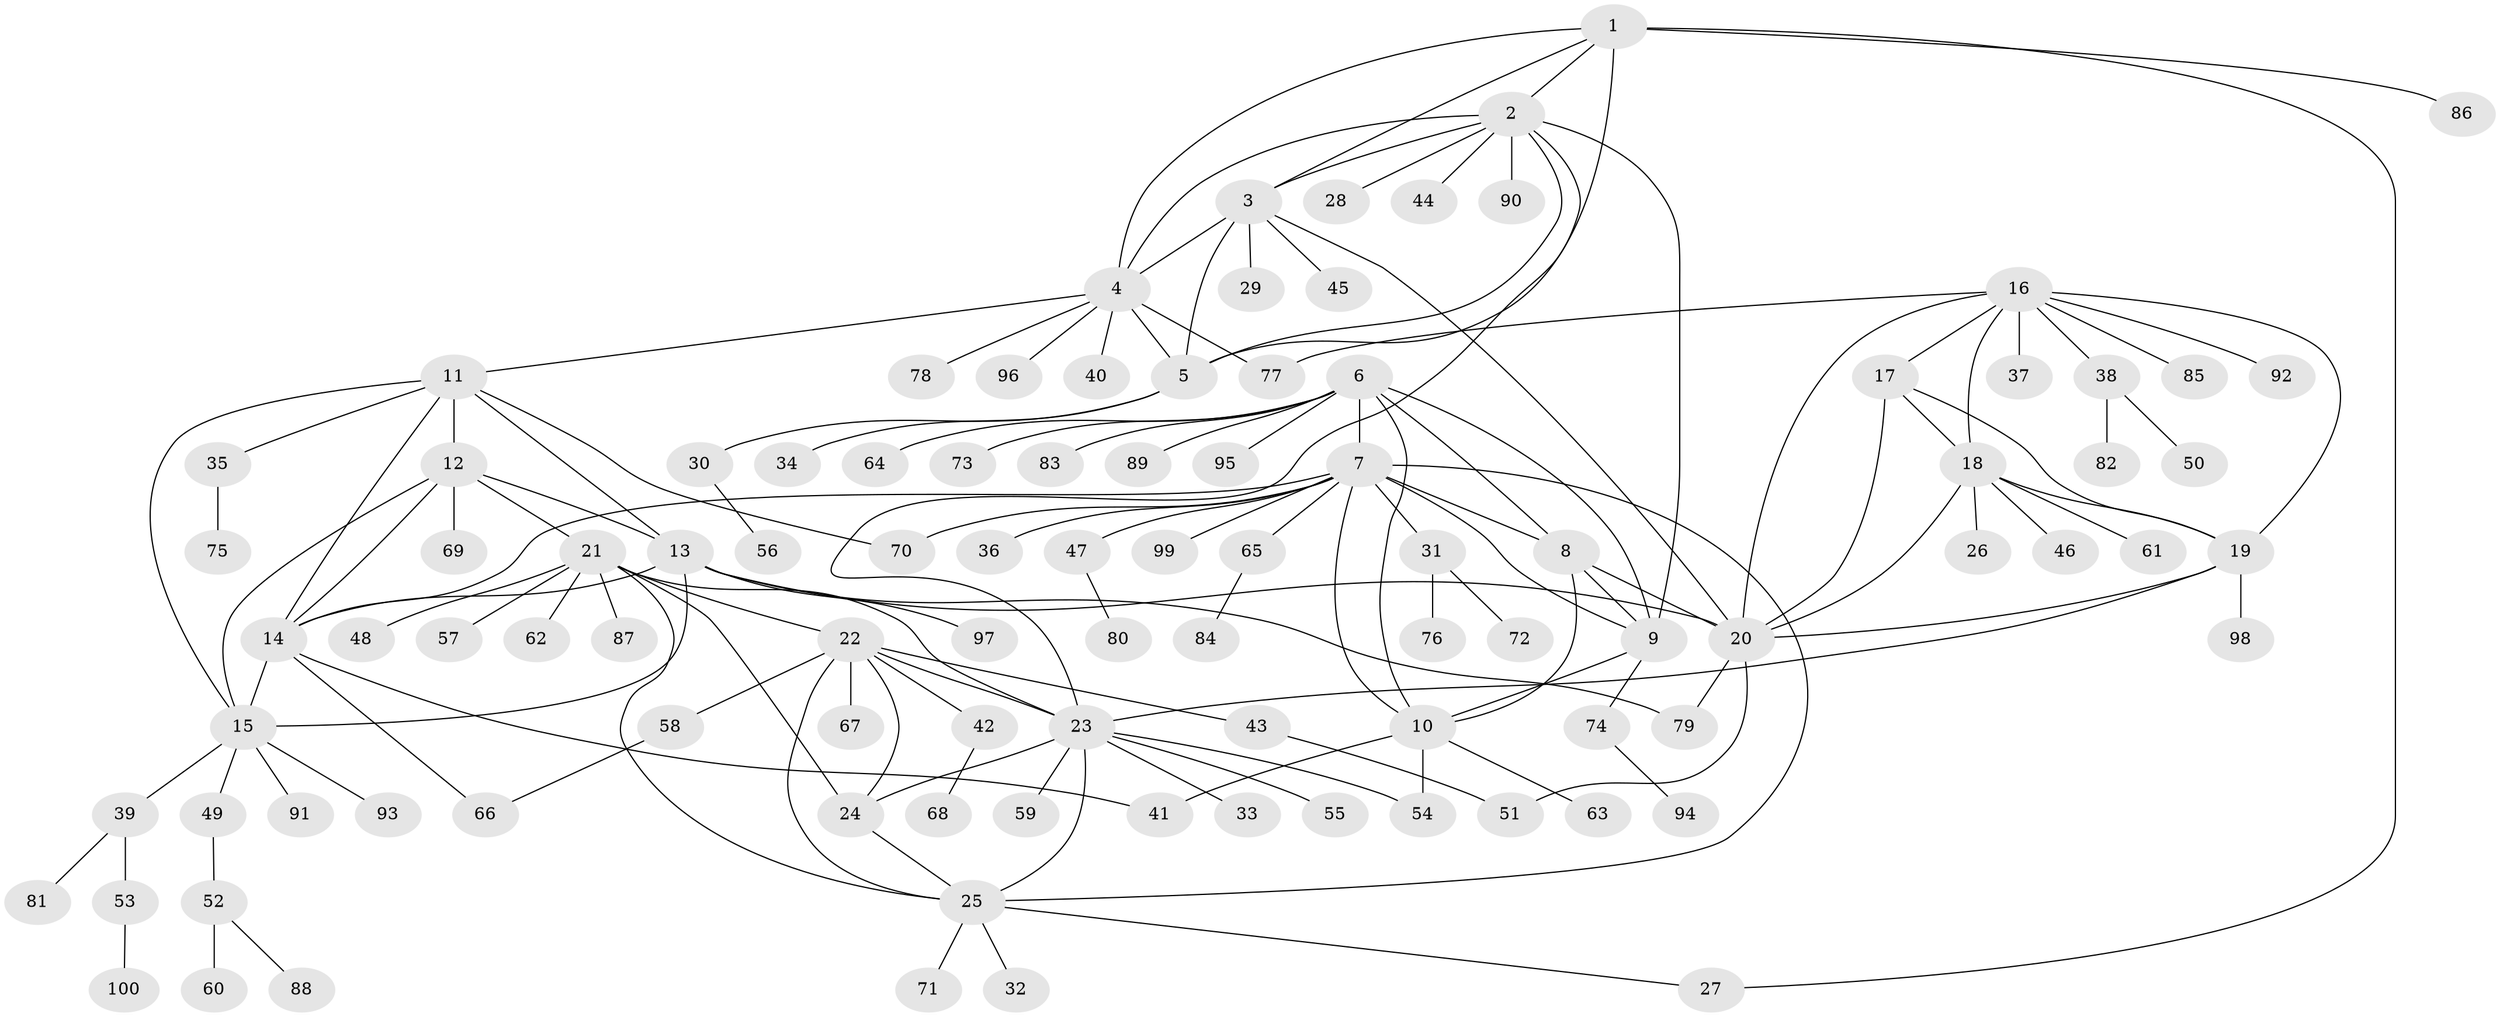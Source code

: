 // Generated by graph-tools (version 1.1) at 2025/11/02/27/25 16:11:33]
// undirected, 100 vertices, 143 edges
graph export_dot {
graph [start="1"]
  node [color=gray90,style=filled];
  1;
  2;
  3;
  4;
  5;
  6;
  7;
  8;
  9;
  10;
  11;
  12;
  13;
  14;
  15;
  16;
  17;
  18;
  19;
  20;
  21;
  22;
  23;
  24;
  25;
  26;
  27;
  28;
  29;
  30;
  31;
  32;
  33;
  34;
  35;
  36;
  37;
  38;
  39;
  40;
  41;
  42;
  43;
  44;
  45;
  46;
  47;
  48;
  49;
  50;
  51;
  52;
  53;
  54;
  55;
  56;
  57;
  58;
  59;
  60;
  61;
  62;
  63;
  64;
  65;
  66;
  67;
  68;
  69;
  70;
  71;
  72;
  73;
  74;
  75;
  76;
  77;
  78;
  79;
  80;
  81;
  82;
  83;
  84;
  85;
  86;
  87;
  88;
  89;
  90;
  91;
  92;
  93;
  94;
  95;
  96;
  97;
  98;
  99;
  100;
  1 -- 2;
  1 -- 3;
  1 -- 4;
  1 -- 5;
  1 -- 27;
  1 -- 86;
  2 -- 3;
  2 -- 4;
  2 -- 5;
  2 -- 9;
  2 -- 23;
  2 -- 28;
  2 -- 44;
  2 -- 90;
  3 -- 4;
  3 -- 5;
  3 -- 20;
  3 -- 29;
  3 -- 45;
  4 -- 5;
  4 -- 11;
  4 -- 40;
  4 -- 77;
  4 -- 78;
  4 -- 96;
  5 -- 30;
  5 -- 34;
  6 -- 7;
  6 -- 8;
  6 -- 9;
  6 -- 10;
  6 -- 64;
  6 -- 73;
  6 -- 83;
  6 -- 89;
  6 -- 95;
  7 -- 8;
  7 -- 9;
  7 -- 10;
  7 -- 14;
  7 -- 25;
  7 -- 31;
  7 -- 36;
  7 -- 47;
  7 -- 65;
  7 -- 70;
  7 -- 99;
  8 -- 9;
  8 -- 10;
  8 -- 20;
  9 -- 10;
  9 -- 74;
  10 -- 41;
  10 -- 54;
  10 -- 63;
  11 -- 12;
  11 -- 13;
  11 -- 14;
  11 -- 15;
  11 -- 35;
  11 -- 70;
  12 -- 13;
  12 -- 14;
  12 -- 15;
  12 -- 21;
  12 -- 69;
  13 -- 14;
  13 -- 15;
  13 -- 20;
  13 -- 79;
  13 -- 97;
  14 -- 15;
  14 -- 41;
  14 -- 66;
  15 -- 39;
  15 -- 49;
  15 -- 91;
  15 -- 93;
  16 -- 17;
  16 -- 18;
  16 -- 19;
  16 -- 20;
  16 -- 37;
  16 -- 38;
  16 -- 77;
  16 -- 85;
  16 -- 92;
  17 -- 18;
  17 -- 19;
  17 -- 20;
  18 -- 19;
  18 -- 20;
  18 -- 26;
  18 -- 46;
  18 -- 61;
  19 -- 20;
  19 -- 23;
  19 -- 98;
  20 -- 51;
  20 -- 79;
  21 -- 22;
  21 -- 23;
  21 -- 24;
  21 -- 25;
  21 -- 48;
  21 -- 57;
  21 -- 62;
  21 -- 87;
  22 -- 23;
  22 -- 24;
  22 -- 25;
  22 -- 42;
  22 -- 43;
  22 -- 58;
  22 -- 67;
  23 -- 24;
  23 -- 25;
  23 -- 33;
  23 -- 54;
  23 -- 55;
  23 -- 59;
  24 -- 25;
  25 -- 27;
  25 -- 32;
  25 -- 71;
  30 -- 56;
  31 -- 72;
  31 -- 76;
  35 -- 75;
  38 -- 50;
  38 -- 82;
  39 -- 53;
  39 -- 81;
  42 -- 68;
  43 -- 51;
  47 -- 80;
  49 -- 52;
  52 -- 60;
  52 -- 88;
  53 -- 100;
  58 -- 66;
  65 -- 84;
  74 -- 94;
}
